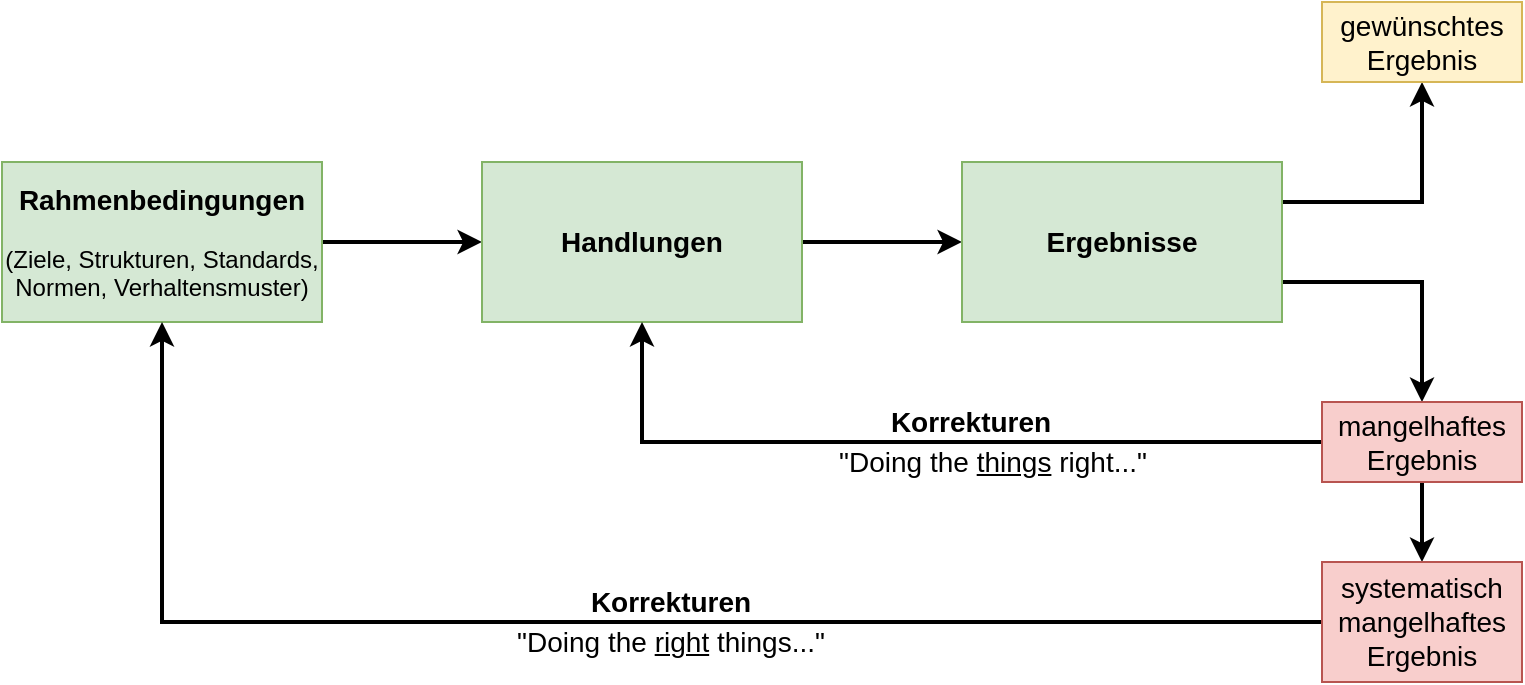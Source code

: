 <mxfile version="12.9.3" type="device"><diagram id="ZN6bhiQD__b1uCPzDDd2" name="Page-1"><mxGraphModel dx="1106" dy="1003" grid="1" gridSize="10" guides="1" tooltips="1" connect="1" arrows="1" fold="1" page="1" pageScale="1" pageWidth="1169" pageHeight="827" math="0" shadow="0"><root><mxCell id="0"/><mxCell id="1" parent="0"/><mxCell id="kVSU3viUqS7cN_C8xdGa-16" style="edgeStyle=orthogonalEdgeStyle;rounded=0;orthogonalLoop=1;jettySize=auto;html=1;strokeWidth=2;" edge="1" parent="1" source="kVSU3viUqS7cN_C8xdGa-1" target="kVSU3viUqS7cN_C8xdGa-3"><mxGeometry relative="1" as="geometry"/></mxCell><mxCell id="kVSU3viUqS7cN_C8xdGa-1" value="&lt;b&gt;&lt;font style=&quot;font-size: 14px&quot;&gt;Rahmenbedingungen&lt;/font&gt;&lt;/b&gt;&lt;br&gt;&lt;br&gt;(Ziele, Strukturen, Standards,&lt;br&gt;Normen, Verhaltensmuster)" style="rounded=0;whiteSpace=wrap;html=1;fillColor=#d5e8d4;strokeColor=#82b366;strokeWidth=1;fontStyle=0;shadow=0;glass=0;comic=0;" vertex="1" parent="1"><mxGeometry x="120" y="320" width="160" height="80" as="geometry"/></mxCell><mxCell id="kVSU3viUqS7cN_C8xdGa-17" style="edgeStyle=orthogonalEdgeStyle;rounded=0;orthogonalLoop=1;jettySize=auto;html=1;strokeWidth=2;" edge="1" parent="1" source="kVSU3viUqS7cN_C8xdGa-3" target="kVSU3viUqS7cN_C8xdGa-4"><mxGeometry relative="1" as="geometry"/></mxCell><mxCell id="kVSU3viUqS7cN_C8xdGa-3" value="&lt;span style=&quot;font-size: 14px&quot;&gt;&lt;b&gt;Handlungen&lt;/b&gt;&lt;/span&gt;" style="rounded=0;whiteSpace=wrap;html=1;fillColor=#d5e8d4;strokeColor=#82b366;strokeWidth=1;fontStyle=0;shadow=0;glass=0;comic=0;" vertex="1" parent="1"><mxGeometry x="360" y="320" width="160" height="80" as="geometry"/></mxCell><mxCell id="kVSU3viUqS7cN_C8xdGa-6" style="edgeStyle=orthogonalEdgeStyle;rounded=0;orthogonalLoop=1;jettySize=auto;html=1;exitX=1;exitY=0.25;exitDx=0;exitDy=0;entryX=0.5;entryY=1;entryDx=0;entryDy=0;strokeWidth=2;" edge="1" parent="1" source="kVSU3viUqS7cN_C8xdGa-4" target="kVSU3viUqS7cN_C8xdGa-5"><mxGeometry relative="1" as="geometry"/></mxCell><mxCell id="kVSU3viUqS7cN_C8xdGa-8" style="edgeStyle=orthogonalEdgeStyle;rounded=0;orthogonalLoop=1;jettySize=auto;html=1;exitX=1;exitY=0.75;exitDx=0;exitDy=0;strokeWidth=2;" edge="1" parent="1" source="kVSU3viUqS7cN_C8xdGa-4" target="kVSU3viUqS7cN_C8xdGa-7"><mxGeometry relative="1" as="geometry"/></mxCell><mxCell id="kVSU3viUqS7cN_C8xdGa-4" value="&lt;span style=&quot;font-size: 14px&quot;&gt;&lt;b&gt;Ergebnisse&lt;/b&gt;&lt;/span&gt;" style="rounded=0;whiteSpace=wrap;html=1;fillColor=#d5e8d4;strokeColor=#82b366;strokeWidth=1;fontStyle=0;shadow=0;glass=0;comic=0;" vertex="1" parent="1"><mxGeometry x="600" y="320" width="160" height="80" as="geometry"/></mxCell><mxCell id="kVSU3viUqS7cN_C8xdGa-5" value="gewünschtes Ergebnis" style="rounded=0;whiteSpace=wrap;html=1;fillColor=#fff2cc;strokeColor=#d6b656;strokeWidth=1;fontStyle=0;shadow=0;glass=0;comic=0;fontSize=14;" vertex="1" parent="1"><mxGeometry x="780" y="240" width="100" height="40" as="geometry"/></mxCell><mxCell id="kVSU3viUqS7cN_C8xdGa-9" style="edgeStyle=orthogonalEdgeStyle;rounded=0;orthogonalLoop=1;jettySize=auto;html=1;strokeWidth=2;" edge="1" parent="1" source="kVSU3viUqS7cN_C8xdGa-7" target="kVSU3viUqS7cN_C8xdGa-3"><mxGeometry relative="1" as="geometry"/></mxCell><mxCell id="kVSU3viUqS7cN_C8xdGa-18" style="edgeStyle=orthogonalEdgeStyle;rounded=0;orthogonalLoop=1;jettySize=auto;html=1;fontSize=14;strokeWidth=2;" edge="1" parent="1" source="kVSU3viUqS7cN_C8xdGa-7" target="kVSU3viUqS7cN_C8xdGa-12"><mxGeometry relative="1" as="geometry"/></mxCell><mxCell id="kVSU3viUqS7cN_C8xdGa-7" value="mangelhaftes Ergebnis" style="rounded=0;whiteSpace=wrap;html=1;fillColor=#f8cecc;strokeColor=#b85450;strokeWidth=1;fontStyle=0;shadow=0;glass=0;comic=0;fontSize=14;" vertex="1" parent="1"><mxGeometry x="780" y="440" width="100" height="40" as="geometry"/></mxCell><mxCell id="kVSU3viUqS7cN_C8xdGa-10" value="&quot;Doing the &lt;u&gt;things&lt;/u&gt; right...&quot;" style="text;html=1;align=center;verticalAlign=middle;resizable=0;points=[];autosize=1;fontSize=14;" vertex="1" parent="1"><mxGeometry x="530" y="460" width="170" height="20" as="geometry"/></mxCell><mxCell id="kVSU3viUqS7cN_C8xdGa-11" value="Korrekturen" style="text;html=1;align=center;verticalAlign=middle;resizable=0;points=[];autosize=1;fontStyle=1;fontSize=14;" vertex="1" parent="1"><mxGeometry x="554" y="440" width="100" height="20" as="geometry"/></mxCell><mxCell id="kVSU3viUqS7cN_C8xdGa-13" style="edgeStyle=orthogonalEdgeStyle;rounded=0;orthogonalLoop=1;jettySize=auto;html=1;strokeWidth=2;" edge="1" parent="1" source="kVSU3viUqS7cN_C8xdGa-12" target="kVSU3viUqS7cN_C8xdGa-1"><mxGeometry relative="1" as="geometry"/></mxCell><mxCell id="kVSU3viUqS7cN_C8xdGa-12" value="systematisch mangelhaftes Ergebnis" style="rounded=0;whiteSpace=wrap;html=1;fillColor=#f8cecc;strokeColor=#b85450;strokeWidth=1;fontStyle=0;shadow=0;glass=0;comic=0;fontSize=14;" vertex="1" parent="1"><mxGeometry x="780" y="520" width="100" height="60" as="geometry"/></mxCell><mxCell id="kVSU3viUqS7cN_C8xdGa-14" value="&quot;Doing the &lt;u&gt;right&lt;/u&gt; things...&quot;" style="text;html=1;align=center;verticalAlign=middle;resizable=0;points=[];autosize=1;fontSize=14;" vertex="1" parent="1"><mxGeometry x="369" y="550" width="170" height="20" as="geometry"/></mxCell><mxCell id="kVSU3viUqS7cN_C8xdGa-15" value="Korrekturen" style="text;html=1;align=center;verticalAlign=middle;resizable=0;points=[];autosize=1;fontStyle=1;fontSize=14;" vertex="1" parent="1"><mxGeometry x="404" y="530" width="100" height="20" as="geometry"/></mxCell></root></mxGraphModel></diagram></mxfile>